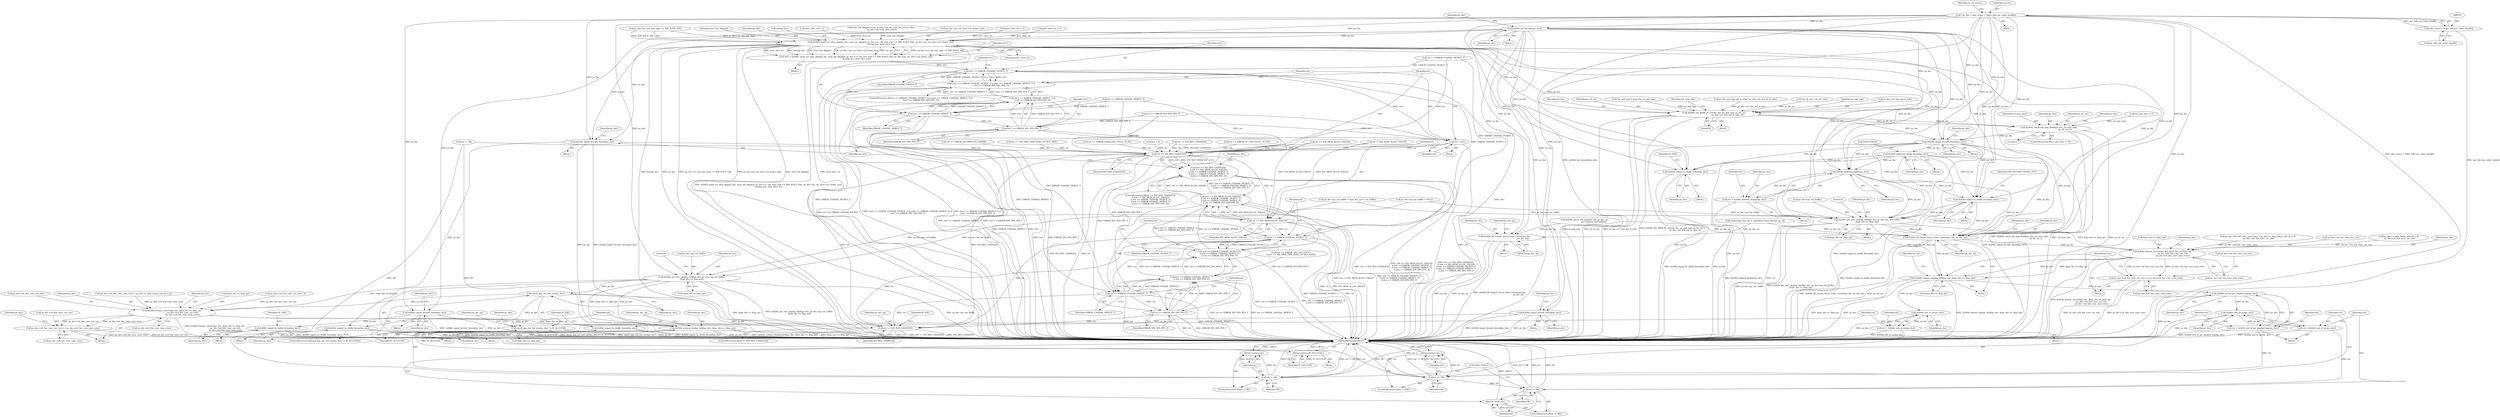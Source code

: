 digraph "0_Android_e86d3cfd2bc28dac421092106751e5638d54a848@pointer" {
"1000159" [label="(Call,* ps_dec = (dec_struct_t *)(dec_hdl->pv_codec_handle))"];
"1000161" [label="(Call,(dec_struct_t *)(dec_hdl->pv_codec_handle))"];
"1000722" [label="(Call,ih264d_get_next_display_field(ps_dec, ps_dec->ps_out_buffer,\n &(ps_dec->s_disp_op)))"];
"1000742" [label="(Call,check_app_out_buf_size(ps_dec))"];
"1000741" [label="(Call,check_app_out_buf_size(ps_dec) != IV_SUCCESS)"];
"1000906" [label="(Return,return (IV_SUCCESS);)"];
"1000767" [label="(Call,ih264d_format_convert(ps_dec, &(ps_dec->s_disp_op),\n                                  ps_dec->u4_fmt_conv_cur_row,\n                                  ps_dec->u4_fmt_conv_num_rows))"];
"1000779" [label="(Call,ps_dec->u4_fmt_conv_cur_row += ps_dec->u4_fmt_conv_num_rows)"];
"1000791" [label="(Call,ih264d_release_display_field(ps_dec, &(ps_dec->s_disp_op)))"];
"1000918" [label="(Call,ih264d_init_decoder(ps_dec))"];
"1001215" [label="(Call,ih264d_signal_decode_thread(ps_dec))"];
"1001224" [label="(Call,ih264d_signal_bs_deblk_thread(ps_dec))"];
"1001279" [label="(Call,ih264d_fill_output_struct_from_context(ps_dec,\n                                                           ps_dec_op))"];
"1001436" [label="(Call,ih264d_signal_decode_thread(ps_dec))"];
"1001445" [label="(Call,ih264d_signal_bs_deblk_thread(ps_dec))"];
"1001586" [label="(Call,ih264d_mark_err_slice_skip(ps_dec, num_mb_skipped, ps_dec->u1_nal_unit_type == IDR_SLICE_NAL, ps_dec->ps_cur_slice->u2_frame_num,\n &temp_poc, prev_slice_err))"];
"1001584" [label="(Call,ret1 = ih264d_mark_err_slice_skip(ps_dec, num_mb_skipped, ps_dec->u1_nal_unit_type == IDR_SLICE_NAL, ps_dec->ps_cur_slice->u2_frame_num,\n &temp_poc, prev_slice_err))"];
"1001604" [label="(Call,ret1 == ERROR_UNAVAIL_PICBUF_T)"];
"1001603" [label="(Call,(ret1 == ERROR_UNAVAIL_PICBUF_T) || (ret1 == ERROR_UNAVAIL_MVBUF_T) ||\n (ret1 == ERROR_INV_SPS_PPS_T))"];
"1001608" [label="(Call,ret1 == ERROR_UNAVAIL_MVBUF_T)"];
"1001607" [label="(Call,(ret1 == ERROR_UNAVAIL_MVBUF_T) ||\n (ret1 == ERROR_INV_SPS_PPS_T))"];
"1001611" [label="(Call,ret1 == ERROR_INV_SPS_PPS_T)"];
"1001615" [label="(Call,ret = ret1)"];
"1001620" [label="(Call,ret == IVD_RES_CHANGED)"];
"1001619" [label="(Call,(ret == IVD_RES_CHANGED)\n || (ret == IVD_MEM_ALLOC_FAILED)\n || (ret == ERROR_UNAVAIL_PICBUF_T)\n || (ret == ERROR_UNAVAIL_MVBUF_T)\n || (ret == ERROR_INV_SPS_PPS_T))"];
"1001624" [label="(Call,ret == IVD_MEM_ALLOC_FAILED)"];
"1001623" [label="(Call,(ret == IVD_MEM_ALLOC_FAILED)\n || (ret == ERROR_UNAVAIL_PICBUF_T)\n || (ret == ERROR_UNAVAIL_MVBUF_T)\n || (ret == ERROR_INV_SPS_PPS_T))"];
"1001628" [label="(Call,ret == ERROR_UNAVAIL_PICBUF_T)"];
"1001627" [label="(Call,(ret == ERROR_UNAVAIL_PICBUF_T)\n || (ret == ERROR_UNAVAIL_MVBUF_T)\n || (ret == ERROR_INV_SPS_PPS_T))"];
"1001632" [label="(Call,ret == ERROR_UNAVAIL_MVBUF_T)"];
"1001631" [label="(Call,(ret == ERROR_UNAVAIL_MVBUF_T)\n || (ret == ERROR_INV_SPS_PPS_T))"];
"1001635" [label="(Call,ret == ERROR_INV_SPS_PPS_T)"];
"1001651" [label="(Call,ret == IVD_RES_CHANGED)"];
"1001639" [label="(Call,ih264d_signal_decode_thread(ps_dec))"];
"1001648" [label="(Call,ih264d_signal_bs_deblk_thread(ps_dec))"];
"1001728" [label="(Call,ih264d_init_deblk_tfr_ctxt(ps_dec, ps_pad_mgr, ps_tfr_cxt,\n                                           ps_dec->u2_frm_wd_in_mbs, 0))"];
"1001752" [label="(Call,ih264d_check_mb_map_deblk(ps_dec, u4_num_mbs,\n                                                   ps_tfr_cxt,1))"];
"1001762" [label="(Call,ih264d_signal_decode_thread(ps_dec))"];
"1001771" [label="(Call,ih264d_signal_bs_deblk_thread(ps_dec))"];
"1001870" [label="(Call,ih264d_signal_bs_deblk_thread(ps_dec))"];
"1001935" [label="(Call,ih264d_deblock_display(ps_dec))"];
"1001933" [label="(Call,ret = ih264d_deblock_display(ps_dec))"];
"1002050" [label="(Call,ih264d_signal_bs_deblk_thread(ps_dec))"];
"1002064" [label="(Call,ih264d_get_next_display_field(ps_dec, ps_dec->ps_out_buffer,\n &(ps_dec->s_disp_op)))"];
"1002092" [label="(Call,ih264d_fill_output_struct_from_context(ps_dec, ps_dec_op))"];
"1002123" [label="(Call,ih264d_format_convert(ps_dec, &(ps_dec->s_disp_op),\n                                  ps_dec->u4_fmt_conv_cur_row,\n                                  ps_dec->u4_fmt_conv_num_rows))"];
"1002135" [label="(Call,ps_dec->u4_fmt_conv_cur_row += ps_dec->u4_fmt_conv_num_rows)"];
"1002142" [label="(Call,ih264d_release_display_field(ps_dec, &(ps_dec->s_disp_op)))"];
"1002234" [label="(Call,ih264d_end_of_pic_dispbuf_mgr(ps_dec))"];
"1002232" [label="(Call,ret = ih264d_end_of_pic_dispbuf_mgr(ps_dec))"];
"1002237" [label="(Call,ret != OK)"];
"1002240" [label="(Return,return ret;)"];
"1002247" [label="(Call,ret != OK)"];
"1002250" [label="(Return,return ret;)"];
"1002244" [label="(Call,ih264d_end_of_pic(ps_dec))"];
"1002242" [label="(Call,ret = ih264d_end_of_pic(ps_dec))"];
"1002256" [label="(Call,ih264d_end_of_pic(ps_dec))"];
"1002254" [label="(Call,ret = ih264d_end_of_pic(ps_dec))"];
"1002259" [label="(Call,ret != OK)"];
"1002262" [label="(Return,return ret;)"];
"1001629" [label="(Identifier,ret)"];
"1001441" [label="(Identifier,ps_dec)"];
"1002247" [label="(Call,ret != OK)"];
"1001699" [label="(Call,*ps_tfr_cxt = &s_tfr_ctxt)"];
"1001871" [label="(Identifier,ps_dec)"];
"1002051" [label="(Identifier,ps_dec)"];
"1000743" [label="(Identifier,ps_dec)"];
"1001589" [label="(Call,ps_dec->u1_nal_unit_type == IDR_SLICE_NAL)"];
"1002248" [label="(Identifier,ret)"];
"1001588" [label="(Identifier,num_mb_skipped)"];
"1001615" [label="(Call,ret = ret1)"];
"1001650" [label="(ControlStructure,if(ret == IVD_RES_CHANGED))"];
"1002253" [label="(Block,)"];
"1001436" [label="(Call,ih264d_signal_decode_thread(ps_dec))"];
"1000727" [label="(Call,&(ps_dec->s_disp_op))"];
"1002135" [label="(Call,ps_dec->u4_fmt_conv_cur_row += ps_dec->u4_fmt_conv_num_rows)"];
"1001773" [label="(Call,DATA_SYNC())"];
"1000330" [label="(Call,ps_dec->ps_out_buffer = &ps_dec_ip->s_out_buffer)"];
"1001873" [label="(Identifier,IV_FAIL)"];
"1002114" [label="(Call,ps_dec->s_disp_frame_info.u4_y_ht\n - ps_dec->u4_fmt_conv_cur_row)"];
"1001870" [label="(Call,ih264d_signal_bs_deblk_thread(ps_dec))"];
"1002244" [label="(Call,ih264d_end_of_pic(ps_dec))"];
"1002249" [label="(Identifier,OK)"];
"1002245" [label="(Identifier,ps_dec)"];
"1001614" [label="(Block,)"];
"1000163" [label="(Call,dec_hdl->pv_codec_handle)"];
"1002250" [label="(Return,return ret;)"];
"1000769" [label="(Call,&(ps_dec->s_disp_op))"];
"1001223" [label="(Block,)"];
"1002124" [label="(Identifier,ps_dec)"];
"1001381" [label="(Call,ret == ERROR_DANGLING_FIELD_IN_PIC)"];
"1001284" [label="(Identifier,ps_dec_op)"];
"1002231" [label="(Block,)"];
"1001281" [label="(Identifier,ps_dec_op)"];
"1001446" [label="(Identifier,ps_dec)"];
"1000159" [label="(Call,* ps_dec = (dec_struct_t *)(dec_hdl->pv_codec_handle))"];
"1001227" [label="(Identifier,IV_FAIL)"];
"1001448" [label="(Identifier,IV_FAIL)"];
"1000194" [label="(Call,ret = 0)"];
"1001749" [label="(Call,u4_num_mbs != 0)"];
"1002075" [label="(Literal,0)"];
"1002241" [label="(Identifier,ret)"];
"1002251" [label="(Identifier,ret)"];
"1001585" [label="(Identifier,ret1)"];
"1001754" [label="(Identifier,u4_num_mbs)"];
"1002098" [label="(Identifier,ps_dec)"];
"1001634" [label="(Identifier,ERROR_UNAVAIL_MVBUF_T)"];
"1002243" [label="(Identifier,ret)"];
"1001936" [label="(Identifier,ps_dec)"];
"1000753" [label="(Call,ps_dec->u4_fmt_conv_cur_row = 0)"];
"1002065" [label="(Identifier,ps_dec)"];
"1001587" [label="(Identifier,ps_dec)"];
"1001215" [label="(Call,ih264d_signal_decode_thread(ps_dec))"];
"1000741" [label="(Call,check_app_out_buf_size(ps_dec) != IV_SUCCESS)"];
"1000739" [label="(Block,)"];
"1001359" [label="(Call,ret == ERROR_UNAVAIL_MVBUF_T)"];
"1002139" [label="(Call,ps_dec->u4_fmt_conv_num_rows)"];
"1002152" [label="(Identifier,ps_dec)"];
"1002258" [label="(ControlStructure,if(ret != OK))"];
"1001657" [label="(Identifier,ps_dec_op)"];
"1001599" [label="(Call,&temp_poc)"];
"1001613" [label="(Identifier,ERROR_INV_SPS_PPS_T)"];
"1002132" [label="(Call,ps_dec->u4_fmt_conv_num_rows)"];
"1002254" [label="(Call,ret = ih264d_end_of_pic(ps_dec))"];
"1001347" [label="(Call,ret == IVD_RES_CHANGED)"];
"1001625" [label="(Identifier,ret)"];
"1001607" [label="(Call,(ret1 == ERROR_UNAVAIL_MVBUF_T) ||\n (ret1 == ERROR_INV_SPS_PPS_T))"];
"1000767" [label="(Call,ih264d_format_convert(ps_dec, &(ps_dec->s_disp_op),\n                                  ps_dec->u4_fmt_conv_cur_row,\n                                  ps_dec->u4_fmt_conv_num_rows))"];
"1001568" [label="(Call,prev_slice_err = 2)"];
"1002056" [label="(Identifier,IVD_DECODE_FRAME_OUT)"];
"1002235" [label="(Identifier,ps_dec)"];
"1000773" [label="(Call,ps_dec->u4_fmt_conv_cur_row)"];
"1002233" [label="(Identifier,ret)"];
"1002052" [label="(Block,)"];
"1001756" [label="(Literal,1)"];
"1001543" [label="(Call,num_mb_skipped = (ht_in_mbs * ps_dec->u2_frm_wd_in_mbs)\n - ps_dec->u2_total_mbs_coded)"];
"1000780" [label="(Call,ps_dec->u4_fmt_conv_cur_row)"];
"1001651" [label="(Call,ret == IVD_RES_CHANGED)"];
"1001649" [label="(Identifier,ps_dec)"];
"1001767" [label="(Identifier,ps_dec)"];
"1001635" [label="(Call,ret == ERROR_INV_SPS_PPS_T)"];
"1000168" [label="(Identifier,i4_err_status)"];
"1001220" [label="(Identifier,ps_dec)"];
"1001601" [label="(Identifier,prev_slice_err)"];
"1001666" [label="(Block,)"];
"1002109" [label="(Block,)"];
"1001935" [label="(Call,ih264d_deblock_display(ps_dec))"];
"1000793" [label="(Call,&(ps_dec->s_disp_op))"];
"1001636" [label="(Identifier,ret)"];
"1000906" [label="(Return,return (IV_SUCCESS);)"];
"1001609" [label="(Identifier,ret1)"];
"1001621" [label="(Identifier,ret)"];
"1001278" [label="(Block,)"];
"1001626" [label="(Identifier,IVD_MEM_ALLOC_FAILED)"];
"1001395" [label="(Call,ret == ERROR_IN_LAST_SLICE_OF_PIC)"];
"1001652" [label="(Identifier,ret)"];
"1000776" [label="(Call,ps_dec->u4_fmt_conv_num_rows)"];
"1002242" [label="(Call,ret = ih264d_end_of_pic(ps_dec))"];
"1000157" [label="(Block,)"];
"1001639" [label="(Call,ih264d_signal_decode_thread(ps_dec))"];
"1001279" [label="(Call,ih264d_fill_output_struct_from_context(ps_dec,\n                                                           ps_dec_op))"];
"1001612" [label="(Identifier,ret1)"];
"1001730" [label="(Identifier,ps_pad_mgr)"];
"1002092" [label="(Call,ih264d_fill_output_struct_from_context(ps_dec, ps_dec_op))"];
"1001748" [label="(ControlStructure,if(u4_num_mbs != 0))"];
"1001437" [label="(Identifier,ps_dec)"];
"1002125" [label="(Call,&(ps_dec->s_disp_op))"];
"1001618" [label="(ControlStructure,if((ret == IVD_RES_CHANGED)\n || (ret == IVD_MEM_ALLOC_FAILED)\n || (ret == ERROR_UNAVAIL_PICBUF_T)\n || (ret == ERROR_UNAVAIL_MVBUF_T)\n || (ret == ERROR_INV_SPS_PPS_T)))"];
"1002049" [label="(Block,)"];
"1001763" [label="(Identifier,ps_dec)"];
"1000724" [label="(Call,ps_dec->ps_out_buffer)"];
"1001653" [label="(Identifier,IVD_RES_CHANGED)"];
"1002136" [label="(Call,ps_dec->u4_fmt_conv_cur_row)"];
"1002262" [label="(Return,return ret;)"];
"1001216" [label="(Identifier,ps_dec)"];
"1000905" [label="(Block,)"];
"1001644" [label="(Identifier,ps_dec)"];
"1000768" [label="(Identifier,ps_dec)"];
"1001181" [label="(Block,)"];
"1001732" [label="(Call,ps_dec->u2_frm_wd_in_mbs)"];
"1001753" [label="(Identifier,ps_dec)"];
"1000723" [label="(Identifier,ps_dec)"];
"1001932" [label="(Block,)"];
"1002240" [label="(Return,return ret;)"];
"1000758" [label="(Call,ps_dec->u4_fmt_conv_num_rows = ps_dec->s_disp_frame_info.u4_y_ht)"];
"1002137" [label="(Identifier,ps_dec)"];
"1002110" [label="(Call,ps_dec->u4_fmt_conv_num_rows = ps_dec->s_disp_frame_info.u4_y_ht\n - ps_dec->u4_fmt_conv_cur_row)"];
"1001664" [label="(Identifier,ps_dec)"];
"1002144" [label="(Call,&(ps_dec->s_disp_op))"];
"1000161" [label="(Call,(dec_struct_t *)(dec_hdl->pv_codec_handle))"];
"1002239" [label="(Identifier,OK)"];
"1001661" [label="(Identifier,IV_FAIL)"];
"1002236" [label="(ControlStructure,if(ret != OK))"];
"1001628" [label="(Call,ret == ERROR_UNAVAIL_PICBUF_T)"];
"1002263" [label="(Identifier,ret)"];
"1000919" [label="(Identifier,ps_dec)"];
"1000907" [label="(Identifier,IV_SUCCESS)"];
"1001755" [label="(Identifier,ps_tfr_cxt)"];
"1001622" [label="(Identifier,IVD_RES_CHANGED)"];
"1001602" [label="(ControlStructure,if((ret1 == ERROR_UNAVAIL_PICBUF_T) || (ret1 == ERROR_UNAVAIL_MVBUF_T) ||\n (ret1 == ERROR_INV_SPS_PPS_T)))"];
"1001729" [label="(Identifier,ps_dec)"];
"1001731" [label="(Identifier,ps_tfr_cxt)"];
"1001616" [label="(Identifier,ret)"];
"1000917" [label="(Block,)"];
"1001704" [label="(Call,*ps_pad_mgr = &ps_dec->s_pad_mgr)"];
"1002123" [label="(Call,ih264d_format_convert(ps_dec, &(ps_dec->s_disp_op),\n                                  ps_dec->u4_fmt_conv_cur_row,\n                                  ps_dec->u4_fmt_conv_num_rows))"];
"1002237" [label="(Call,ret != OK)"];
"1001624" [label="(Call,ret == IVD_MEM_ALLOC_FAILED)"];
"1001771" [label="(Call,ih264d_signal_bs_deblk_thread(ps_dec))"];
"1002093" [label="(Identifier,ps_dec)"];
"1002069" [label="(Call,&(ps_dec->s_disp_op))"];
"1001637" [label="(Identifier,ERROR_INV_SPS_PPS_T)"];
"1000740" [label="(ControlStructure,if(check_app_out_buf_size(ps_dec) != IV_SUCCESS))"];
"1001619" [label="(Call,(ret == IVD_RES_CHANGED)\n || (ret == IVD_MEM_ALLOC_FAILED)\n || (ret == ERROR_UNAVAIL_PICBUF_T)\n || (ret == ERROR_UNAVAIL_MVBUF_T)\n || (ret == ERROR_INV_SPS_PPS_T))"];
"1001940" [label="(Identifier,ps_dec)"];
"1001594" [label="(Call,ps_dec->ps_cur_slice->u2_frame_num)"];
"1001280" [label="(Identifier,ps_dec)"];
"1001604" [label="(Call,ret1 == ERROR_UNAVAIL_PICBUF_T)"];
"1000707" [label="(Block,)"];
"1001633" [label="(Identifier,ret)"];
"1001638" [label="(Block,)"];
"1001648" [label="(Call,ih264d_signal_bs_deblk_thread(ps_dec))"];
"1001606" [label="(Identifier,ERROR_UNAVAIL_PICBUF_T)"];
"1000799" [label="(Identifier,ps_dec_op)"];
"1001759" [label="(Identifier,ps_dec)"];
"1001737" [label="(Identifier,u4_num_mbs)"];
"1000792" [label="(Identifier,ps_dec)"];
"1001934" [label="(Identifier,ret)"];
"1002142" [label="(Call,ih264d_release_display_field(ps_dec, &(ps_dec->s_disp_op)))"];
"1001772" [label="(Identifier,ps_dec)"];
"1002234" [label="(Call,ih264d_end_of_pic_dispbuf_mgr(ps_dec))"];
"1002238" [label="(Identifier,ret)"];
"1002246" [label="(ControlStructure,if(ret != OK))"];
"1000744" [label="(Identifier,IV_SUCCESS)"];
"1000755" [label="(Identifier,ps_dec)"];
"1002064" [label="(Call,ih264d_get_next_display_field(ps_dec, ps_dec->ps_out_buffer,\n &(ps_dec->s_disp_op)))"];
"1001444" [label="(Block,)"];
"1000160" [label="(Identifier,ps_dec)"];
"1002050" [label="(Call,ih264d_signal_bs_deblk_thread(ps_dec))"];
"1001378" [label="(Call,ret == ERROR_INCOMPLETE_FRAME)"];
"1001869" [label="(Block,)"];
"1001366" [label="(Call,ret == IVD_DISP_FRM_ZERO_OP_BUF_SIZE)"];
"1001623" [label="(Call,(ret == IVD_MEM_ALLOC_FAILED)\n || (ret == ERROR_UNAVAIL_PICBUF_T)\n || (ret == ERROR_UNAVAIL_MVBUF_T)\n || (ret == ERROR_INV_SPS_PPS_T))"];
"1001225" [label="(Identifier,ps_dec)"];
"1001617" [label="(Identifier,ret1)"];
"1001363" [label="(Call,ret == ERROR_INV_SPS_PPS_T)"];
"1001752" [label="(Call,ih264d_check_mb_map_deblk(ps_dec, u4_num_mbs,\n                                                   ps_tfr_cxt,1))"];
"1001647" [label="(Block,)"];
"1000922" [label="(Identifier,ps_dec)"];
"1001586" [label="(Call,ih264d_mark_err_slice_skip(ps_dec, num_mb_skipped, ps_dec->u1_nal_unit_type == IDR_SLICE_NAL, ps_dec->ps_cur_slice->u2_frame_num,\n &temp_poc, prev_slice_err))"];
"1002129" [label="(Call,ps_dec->u4_fmt_conv_cur_row)"];
"1000722" [label="(Call,ih264d_get_next_display_field(ps_dec, ps_dec->ps_out_buffer,\n &(ps_dec->s_disp_op)))"];
"1002232" [label="(Call,ret = ih264d_end_of_pic_dispbuf_mgr(ps_dec))"];
"1001407" [label="(Block,)"];
"1000733" [label="(Literal,0)"];
"1000317" [label="(Call,ps_dec->ps_out_buffer = NULL)"];
"1001933" [label="(Call,ret = ih264d_deblock_display(ps_dec))"];
"1002066" [label="(Call,ps_dec->ps_out_buffer)"];
"1002264" [label="(Call,DATA_SYNC())"];
"1002272" [label="(MethodReturn,WORD32)"];
"1000783" [label="(Call,ps_dec->u4_fmt_conv_num_rows)"];
"1001564" [label="(Call,prev_slice_err = 1)"];
"1001445" [label="(Call,ih264d_signal_bs_deblk_thread(ps_dec))"];
"1001735" [label="(Literal,0)"];
"1000233" [label="(Call,memset(ps_dec_op, 0, sizeof(ivd_video_decode_op_t)))"];
"1002257" [label="(Identifier,ps_dec)"];
"1001640" [label="(Identifier,ps_dec)"];
"1001524" [label="(Block,)"];
"1002256" [label="(Call,ih264d_end_of_pic(ps_dec))"];
"1001630" [label="(Identifier,ERROR_UNAVAIL_PICBUF_T)"];
"1000781" [label="(Identifier,ps_dec)"];
"1001713" [label="(Call,ps_dec->u2_frm_wd_in_mbs * ps_dec->u2_frm_ht_in_mbs)"];
"1001605" [label="(Identifier,ret1)"];
"1001728" [label="(Call,ih264d_init_deblk_tfr_ctxt(ps_dec, ps_pad_mgr, ps_tfr_cxt,\n                                           ps_dec->u2_frm_wd_in_mbs, 0))"];
"1002063" [label="(Block,)"];
"1002094" [label="(Identifier,ps_dec_op)"];
"1001608" [label="(Call,ret1 == ERROR_UNAVAIL_MVBUF_T)"];
"1001770" [label="(Block,)"];
"1001510" [label="(Call,ret != IVD_MEM_ALLOC_FAILED)"];
"1000742" [label="(Call,check_app_out_buf_size(ps_dec))"];
"1001631" [label="(Call,(ret == ERROR_UNAVAIL_MVBUF_T)\n || (ret == ERROR_INV_SPS_PPS_T))"];
"1001632" [label="(Call,ret == ERROR_UNAVAIL_MVBUF_T)"];
"1001694" [label="(Block,)"];
"1001581" [label="(Call,prev_slice_err = 1)"];
"1001351" [label="(Call,ret == IVD_MEM_ALLOC_FAILED)"];
"1001326" [label="(Call,ret != OK)"];
"1000748" [label="(Identifier,ps_dec_op)"];
"1002255" [label="(Identifier,ret)"];
"1001584" [label="(Call,ret1 = ih264d_mark_err_slice_skip(ps_dec, num_mb_skipped, ps_dec->u1_nal_unit_type == IDR_SLICE_NAL, ps_dec->ps_cur_slice->u2_frame_num,\n &temp_poc, prev_slice_err))"];
"1002259" [label="(Call,ret != OK)"];
"1001762" [label="(Call,ih264d_signal_decode_thread(ps_dec))"];
"1001320" [label="(Call,ih264d_parse_nal_unit(dec_hdl, ps_dec_op,\n                              pu1_bitstrm_buf, buflen))"];
"1001355" [label="(Call,ret == ERROR_UNAVAIL_PICBUF_T)"];
"1000788" [label="(Identifier,ps_dec)"];
"1001603" [label="(Call,(ret1 == ERROR_UNAVAIL_PICBUF_T) || (ret1 == ERROR_UNAVAIL_MVBUF_T) ||\n (ret1 == ERROR_INV_SPS_PPS_T))"];
"1001611" [label="(Call,ret1 == ERROR_INV_SPS_PPS_T)"];
"1000918" [label="(Call,ih264d_init_decoder(ps_dec))"];
"1001362" [label="(Call,(ret == ERROR_INV_SPS_PPS_T)\n || (ret == IVD_DISP_FRM_ZERO_OP_BUF_SIZE))"];
"1001224" [label="(Call,ih264d_signal_bs_deblk_thread(ps_dec))"];
"1001610" [label="(Identifier,ERROR_UNAVAIL_MVBUF_T)"];
"1000779" [label="(Call,ps_dec->u4_fmt_conv_cur_row += ps_dec->u4_fmt_conv_num_rows)"];
"1001627" [label="(Call,(ret == ERROR_UNAVAIL_PICBUF_T)\n || (ret == ERROR_UNAVAIL_MVBUF_T)\n || (ret == ERROR_INV_SPS_PPS_T))"];
"1000791" [label="(Call,ih264d_release_display_field(ps_dec, &(ps_dec->s_disp_op)))"];
"1002143" [label="(Identifier,ps_dec)"];
"1002260" [label="(Identifier,ret)"];
"1002261" [label="(Identifier,OK)"];
"1001620" [label="(Call,ret == IVD_RES_CHANGED)"];
"1000159" -> "1000157"  [label="AST: "];
"1000159" -> "1000161"  [label="CFG: "];
"1000160" -> "1000159"  [label="AST: "];
"1000161" -> "1000159"  [label="AST: "];
"1000168" -> "1000159"  [label="CFG: "];
"1000159" -> "1002272"  [label="DDG: ps_dec"];
"1000159" -> "1002272"  [label="DDG: (dec_struct_t *)(dec_hdl->pv_codec_handle)"];
"1000161" -> "1000159"  [label="DDG: dec_hdl->pv_codec_handle"];
"1000159" -> "1000722"  [label="DDG: ps_dec"];
"1000159" -> "1000918"  [label="DDG: ps_dec"];
"1000159" -> "1001215"  [label="DDG: ps_dec"];
"1000159" -> "1001279"  [label="DDG: ps_dec"];
"1000159" -> "1001436"  [label="DDG: ps_dec"];
"1000159" -> "1001586"  [label="DDG: ps_dec"];
"1000159" -> "1001639"  [label="DDG: ps_dec"];
"1000159" -> "1001728"  [label="DDG: ps_dec"];
"1000159" -> "1001762"  [label="DDG: ps_dec"];
"1000159" -> "1001870"  [label="DDG: ps_dec"];
"1000159" -> "1001935"  [label="DDG: ps_dec"];
"1000159" -> "1002050"  [label="DDG: ps_dec"];
"1000159" -> "1002064"  [label="DDG: ps_dec"];
"1000159" -> "1002092"  [label="DDG: ps_dec"];
"1000161" -> "1000163"  [label="CFG: "];
"1000162" -> "1000161"  [label="AST: "];
"1000163" -> "1000161"  [label="AST: "];
"1000161" -> "1002272"  [label="DDG: dec_hdl->pv_codec_handle"];
"1000722" -> "1000707"  [label="AST: "];
"1000722" -> "1000727"  [label="CFG: "];
"1000723" -> "1000722"  [label="AST: "];
"1000724" -> "1000722"  [label="AST: "];
"1000727" -> "1000722"  [label="AST: "];
"1000733" -> "1000722"  [label="CFG: "];
"1000722" -> "1002272"  [label="DDG: ps_dec->ps_out_buffer"];
"1000722" -> "1002272"  [label="DDG: &(ps_dec->s_disp_op)"];
"1000722" -> "1002272"  [label="DDG: ih264d_get_next_display_field(ps_dec, ps_dec->ps_out_buffer,\n &(ps_dec->s_disp_op))"];
"1000330" -> "1000722"  [label="DDG: ps_dec->ps_out_buffer"];
"1000317" -> "1000722"  [label="DDG: ps_dec->ps_out_buffer"];
"1000722" -> "1000742"  [label="DDG: ps_dec"];
"1000722" -> "1000767"  [label="DDG: &(ps_dec->s_disp_op)"];
"1000722" -> "1000791"  [label="DDG: ps_dec"];
"1000722" -> "1000791"  [label="DDG: &(ps_dec->s_disp_op)"];
"1000742" -> "1000741"  [label="AST: "];
"1000742" -> "1000743"  [label="CFG: "];
"1000743" -> "1000742"  [label="AST: "];
"1000744" -> "1000742"  [label="CFG: "];
"1000742" -> "1002272"  [label="DDG: ps_dec"];
"1000742" -> "1000741"  [label="DDG: ps_dec"];
"1000742" -> "1000767"  [label="DDG: ps_dec"];
"1000741" -> "1000740"  [label="AST: "];
"1000741" -> "1000744"  [label="CFG: "];
"1000744" -> "1000741"  [label="AST: "];
"1000748" -> "1000741"  [label="CFG: "];
"1000755" -> "1000741"  [label="CFG: "];
"1000741" -> "1002272"  [label="DDG: check_app_out_buf_size(ps_dec)"];
"1000741" -> "1002272"  [label="DDG: IV_SUCCESS"];
"1000741" -> "1002272"  [label="DDG: check_app_out_buf_size(ps_dec) != IV_SUCCESS"];
"1000741" -> "1000906"  [label="DDG: IV_SUCCESS"];
"1000906" -> "1000905"  [label="AST: "];
"1000906" -> "1000907"  [label="CFG: "];
"1000907" -> "1000906"  [label="AST: "];
"1002272" -> "1000906"  [label="CFG: "];
"1000906" -> "1002272"  [label="DDG: <RET>"];
"1000907" -> "1000906"  [label="DDG: IV_SUCCESS"];
"1000767" -> "1000739"  [label="AST: "];
"1000767" -> "1000776"  [label="CFG: "];
"1000768" -> "1000767"  [label="AST: "];
"1000769" -> "1000767"  [label="AST: "];
"1000773" -> "1000767"  [label="AST: "];
"1000776" -> "1000767"  [label="AST: "];
"1000781" -> "1000767"  [label="CFG: "];
"1000767" -> "1002272"  [label="DDG: ih264d_format_convert(ps_dec, &(ps_dec->s_disp_op),\n                                  ps_dec->u4_fmt_conv_cur_row,\n                                  ps_dec->u4_fmt_conv_num_rows)"];
"1000753" -> "1000767"  [label="DDG: ps_dec->u4_fmt_conv_cur_row"];
"1000758" -> "1000767"  [label="DDG: ps_dec->u4_fmt_conv_num_rows"];
"1000767" -> "1000779"  [label="DDG: ps_dec->u4_fmt_conv_num_rows"];
"1000767" -> "1000779"  [label="DDG: ps_dec->u4_fmt_conv_cur_row"];
"1000767" -> "1000791"  [label="DDG: ps_dec"];
"1000767" -> "1000791"  [label="DDG: &(ps_dec->s_disp_op)"];
"1000779" -> "1000739"  [label="AST: "];
"1000779" -> "1000783"  [label="CFG: "];
"1000780" -> "1000779"  [label="AST: "];
"1000783" -> "1000779"  [label="AST: "];
"1000788" -> "1000779"  [label="CFG: "];
"1000779" -> "1002272"  [label="DDG: ps_dec->u4_fmt_conv_cur_row"];
"1000779" -> "1002272"  [label="DDG: ps_dec->u4_fmt_conv_num_rows"];
"1000791" -> "1000707"  [label="AST: "];
"1000791" -> "1000793"  [label="CFG: "];
"1000792" -> "1000791"  [label="AST: "];
"1000793" -> "1000791"  [label="AST: "];
"1000799" -> "1000791"  [label="CFG: "];
"1000791" -> "1002272"  [label="DDG: ps_dec"];
"1000791" -> "1002272"  [label="DDG: ih264d_release_display_field(ps_dec, &(ps_dec->s_disp_op))"];
"1000791" -> "1002272"  [label="DDG: &(ps_dec->s_disp_op)"];
"1000918" -> "1000917"  [label="AST: "];
"1000918" -> "1000919"  [label="CFG: "];
"1000919" -> "1000918"  [label="AST: "];
"1000922" -> "1000918"  [label="CFG: "];
"1000918" -> "1002272"  [label="DDG: ih264d_init_decoder(ps_dec)"];
"1000918" -> "1002272"  [label="DDG: ps_dec"];
"1000918" -> "1001215"  [label="DDG: ps_dec"];
"1000918" -> "1001279"  [label="DDG: ps_dec"];
"1000918" -> "1001436"  [label="DDG: ps_dec"];
"1000918" -> "1001586"  [label="DDG: ps_dec"];
"1000918" -> "1001639"  [label="DDG: ps_dec"];
"1000918" -> "1001728"  [label="DDG: ps_dec"];
"1000918" -> "1001762"  [label="DDG: ps_dec"];
"1000918" -> "1001870"  [label="DDG: ps_dec"];
"1000918" -> "1001935"  [label="DDG: ps_dec"];
"1000918" -> "1002050"  [label="DDG: ps_dec"];
"1000918" -> "1002064"  [label="DDG: ps_dec"];
"1000918" -> "1002092"  [label="DDG: ps_dec"];
"1001215" -> "1001181"  [label="AST: "];
"1001215" -> "1001216"  [label="CFG: "];
"1001216" -> "1001215"  [label="AST: "];
"1001220" -> "1001215"  [label="CFG: "];
"1001215" -> "1002272"  [label="DDG: ih264d_signal_decode_thread(ps_dec)"];
"1001215" -> "1002272"  [label="DDG: ps_dec"];
"1001215" -> "1001224"  [label="DDG: ps_dec"];
"1001224" -> "1001223"  [label="AST: "];
"1001224" -> "1001225"  [label="CFG: "];
"1001225" -> "1001224"  [label="AST: "];
"1001227" -> "1001224"  [label="CFG: "];
"1001224" -> "1002272"  [label="DDG: ps_dec"];
"1001224" -> "1002272"  [label="DDG: ih264d_signal_bs_deblk_thread(ps_dec)"];
"1001279" -> "1001278"  [label="AST: "];
"1001279" -> "1001281"  [label="CFG: "];
"1001280" -> "1001279"  [label="AST: "];
"1001281" -> "1001279"  [label="AST: "];
"1001284" -> "1001279"  [label="CFG: "];
"1001279" -> "1002272"  [label="DDG: ps_dec"];
"1001279" -> "1002272"  [label="DDG: ps_dec_op"];
"1001279" -> "1002272"  [label="DDG: ih264d_fill_output_struct_from_context(ps_dec,\n                                                           ps_dec_op)"];
"1001320" -> "1001279"  [label="DDG: ps_dec_op"];
"1000233" -> "1001279"  [label="DDG: ps_dec_op"];
"1001436" -> "1001407"  [label="AST: "];
"1001436" -> "1001437"  [label="CFG: "];
"1001437" -> "1001436"  [label="AST: "];
"1001441" -> "1001436"  [label="CFG: "];
"1001436" -> "1002272"  [label="DDG: ih264d_signal_decode_thread(ps_dec)"];
"1001436" -> "1002272"  [label="DDG: ps_dec"];
"1001436" -> "1001445"  [label="DDG: ps_dec"];
"1001445" -> "1001444"  [label="AST: "];
"1001445" -> "1001446"  [label="CFG: "];
"1001446" -> "1001445"  [label="AST: "];
"1001448" -> "1001445"  [label="CFG: "];
"1001445" -> "1002272"  [label="DDG: ih264d_signal_bs_deblk_thread(ps_dec)"];
"1001445" -> "1002272"  [label="DDG: ps_dec"];
"1001586" -> "1001584"  [label="AST: "];
"1001586" -> "1001601"  [label="CFG: "];
"1001587" -> "1001586"  [label="AST: "];
"1001588" -> "1001586"  [label="AST: "];
"1001589" -> "1001586"  [label="AST: "];
"1001594" -> "1001586"  [label="AST: "];
"1001599" -> "1001586"  [label="AST: "];
"1001601" -> "1001586"  [label="AST: "];
"1001584" -> "1001586"  [label="CFG: "];
"1001586" -> "1002272"  [label="DDG: &temp_poc"];
"1001586" -> "1002272"  [label="DDG: ps_dec"];
"1001586" -> "1002272"  [label="DDG: ps_dec->u1_nal_unit_type == IDR_SLICE_NAL"];
"1001586" -> "1002272"  [label="DDG: ps_dec->ps_cur_slice->u2_frame_num"];
"1001586" -> "1002272"  [label="DDG: num_mb_skipped"];
"1001586" -> "1002272"  [label="DDG: prev_slice_err"];
"1001586" -> "1001584"  [label="DDG: ps_dec->u1_nal_unit_type == IDR_SLICE_NAL"];
"1001586" -> "1001584"  [label="DDG: prev_slice_err"];
"1001586" -> "1001584"  [label="DDG: &temp_poc"];
"1001586" -> "1001584"  [label="DDG: num_mb_skipped"];
"1001586" -> "1001584"  [label="DDG: ps_dec->ps_cur_slice->u2_frame_num"];
"1001586" -> "1001584"  [label="DDG: ps_dec"];
"1001543" -> "1001586"  [label="DDG: num_mb_skipped"];
"1001589" -> "1001586"  [label="DDG: ps_dec->u1_nal_unit_type"];
"1001589" -> "1001586"  [label="DDG: IDR_SLICE_NAL"];
"1001568" -> "1001586"  [label="DDG: prev_slice_err"];
"1001581" -> "1001586"  [label="DDG: prev_slice_err"];
"1001564" -> "1001586"  [label="DDG: prev_slice_err"];
"1001586" -> "1001639"  [label="DDG: ps_dec"];
"1001586" -> "1001728"  [label="DDG: ps_dec"];
"1001586" -> "1001762"  [label="DDG: ps_dec"];
"1001586" -> "1001870"  [label="DDG: ps_dec"];
"1001586" -> "1001935"  [label="DDG: ps_dec"];
"1001586" -> "1002050"  [label="DDG: ps_dec"];
"1001586" -> "1002064"  [label="DDG: ps_dec"];
"1001586" -> "1002092"  [label="DDG: ps_dec"];
"1001584" -> "1001524"  [label="AST: "];
"1001585" -> "1001584"  [label="AST: "];
"1001605" -> "1001584"  [label="CFG: "];
"1001584" -> "1002272"  [label="DDG: ih264d_mark_err_slice_skip(ps_dec, num_mb_skipped, ps_dec->u1_nal_unit_type == IDR_SLICE_NAL, ps_dec->ps_cur_slice->u2_frame_num,\n &temp_poc, prev_slice_err)"];
"1001584" -> "1001604"  [label="DDG: ret1"];
"1001604" -> "1001603"  [label="AST: "];
"1001604" -> "1001606"  [label="CFG: "];
"1001605" -> "1001604"  [label="AST: "];
"1001606" -> "1001604"  [label="AST: "];
"1001609" -> "1001604"  [label="CFG: "];
"1001603" -> "1001604"  [label="CFG: "];
"1001604" -> "1002272"  [label="DDG: ret1"];
"1001604" -> "1002272"  [label="DDG: ERROR_UNAVAIL_PICBUF_T"];
"1001604" -> "1001603"  [label="DDG: ret1"];
"1001604" -> "1001603"  [label="DDG: ERROR_UNAVAIL_PICBUF_T"];
"1001355" -> "1001604"  [label="DDG: ERROR_UNAVAIL_PICBUF_T"];
"1001604" -> "1001608"  [label="DDG: ret1"];
"1001604" -> "1001615"  [label="DDG: ret1"];
"1001604" -> "1001628"  [label="DDG: ERROR_UNAVAIL_PICBUF_T"];
"1001603" -> "1001602"  [label="AST: "];
"1001603" -> "1001607"  [label="CFG: "];
"1001607" -> "1001603"  [label="AST: "];
"1001616" -> "1001603"  [label="CFG: "];
"1001621" -> "1001603"  [label="CFG: "];
"1001603" -> "1002272"  [label="DDG: (ret1 == ERROR_UNAVAIL_MVBUF_T) ||\n (ret1 == ERROR_INV_SPS_PPS_T)"];
"1001603" -> "1002272"  [label="DDG: ret1 == ERROR_UNAVAIL_PICBUF_T"];
"1001603" -> "1002272"  [label="DDG: (ret1 == ERROR_UNAVAIL_PICBUF_T) || (ret1 == ERROR_UNAVAIL_MVBUF_T) ||\n (ret1 == ERROR_INV_SPS_PPS_T)"];
"1001607" -> "1001603"  [label="DDG: ret1 == ERROR_UNAVAIL_MVBUF_T"];
"1001607" -> "1001603"  [label="DDG: ret1 == ERROR_INV_SPS_PPS_T"];
"1001608" -> "1001607"  [label="AST: "];
"1001608" -> "1001610"  [label="CFG: "];
"1001609" -> "1001608"  [label="AST: "];
"1001610" -> "1001608"  [label="AST: "];
"1001612" -> "1001608"  [label="CFG: "];
"1001607" -> "1001608"  [label="CFG: "];
"1001608" -> "1002272"  [label="DDG: ERROR_UNAVAIL_MVBUF_T"];
"1001608" -> "1002272"  [label="DDG: ret1"];
"1001608" -> "1001607"  [label="DDG: ret1"];
"1001608" -> "1001607"  [label="DDG: ERROR_UNAVAIL_MVBUF_T"];
"1001359" -> "1001608"  [label="DDG: ERROR_UNAVAIL_MVBUF_T"];
"1001608" -> "1001611"  [label="DDG: ret1"];
"1001608" -> "1001615"  [label="DDG: ret1"];
"1001608" -> "1001632"  [label="DDG: ERROR_UNAVAIL_MVBUF_T"];
"1001607" -> "1001611"  [label="CFG: "];
"1001611" -> "1001607"  [label="AST: "];
"1001607" -> "1002272"  [label="DDG: ret1 == ERROR_INV_SPS_PPS_T"];
"1001607" -> "1002272"  [label="DDG: ret1 == ERROR_UNAVAIL_MVBUF_T"];
"1001611" -> "1001607"  [label="DDG: ret1"];
"1001611" -> "1001607"  [label="DDG: ERROR_INV_SPS_PPS_T"];
"1001611" -> "1001613"  [label="CFG: "];
"1001612" -> "1001611"  [label="AST: "];
"1001613" -> "1001611"  [label="AST: "];
"1001611" -> "1002272"  [label="DDG: ret1"];
"1001611" -> "1002272"  [label="DDG: ERROR_INV_SPS_PPS_T"];
"1001363" -> "1001611"  [label="DDG: ERROR_INV_SPS_PPS_T"];
"1001611" -> "1001615"  [label="DDG: ret1"];
"1001611" -> "1001635"  [label="DDG: ERROR_INV_SPS_PPS_T"];
"1001615" -> "1001614"  [label="AST: "];
"1001615" -> "1001617"  [label="CFG: "];
"1001616" -> "1001615"  [label="AST: "];
"1001617" -> "1001615"  [label="AST: "];
"1001621" -> "1001615"  [label="CFG: "];
"1001615" -> "1002272"  [label="DDG: ret1"];
"1001615" -> "1001620"  [label="DDG: ret"];
"1001620" -> "1001619"  [label="AST: "];
"1001620" -> "1001622"  [label="CFG: "];
"1001621" -> "1001620"  [label="AST: "];
"1001622" -> "1001620"  [label="AST: "];
"1001625" -> "1001620"  [label="CFG: "];
"1001619" -> "1001620"  [label="CFG: "];
"1001620" -> "1002272"  [label="DDG: ret"];
"1001620" -> "1002272"  [label="DDG: IVD_RES_CHANGED"];
"1001620" -> "1001619"  [label="DDG: ret"];
"1001620" -> "1001619"  [label="DDG: IVD_RES_CHANGED"];
"1001381" -> "1001620"  [label="DDG: ret"];
"1001355" -> "1001620"  [label="DDG: ret"];
"1001366" -> "1001620"  [label="DDG: ret"];
"1001326" -> "1001620"  [label="DDG: ret"];
"1001378" -> "1001620"  [label="DDG: ret"];
"1001395" -> "1001620"  [label="DDG: ret"];
"1001510" -> "1001620"  [label="DDG: ret"];
"1000194" -> "1001620"  [label="DDG: ret"];
"1001359" -> "1001620"  [label="DDG: ret"];
"1001351" -> "1001620"  [label="DDG: ret"];
"1001347" -> "1001620"  [label="DDG: ret"];
"1001347" -> "1001620"  [label="DDG: IVD_RES_CHANGED"];
"1001363" -> "1001620"  [label="DDG: ret"];
"1001620" -> "1001624"  [label="DDG: ret"];
"1001620" -> "1001651"  [label="DDG: ret"];
"1001620" -> "1001651"  [label="DDG: IVD_RES_CHANGED"];
"1001619" -> "1001618"  [label="AST: "];
"1001619" -> "1001623"  [label="CFG: "];
"1001623" -> "1001619"  [label="AST: "];
"1001640" -> "1001619"  [label="CFG: "];
"1001664" -> "1001619"  [label="CFG: "];
"1001619" -> "1002272"  [label="DDG: (ret == IVD_MEM_ALLOC_FAILED)\n || (ret == ERROR_UNAVAIL_PICBUF_T)\n || (ret == ERROR_UNAVAIL_MVBUF_T)\n || (ret == ERROR_INV_SPS_PPS_T)"];
"1001619" -> "1002272"  [label="DDG: (ret == IVD_RES_CHANGED)\n || (ret == IVD_MEM_ALLOC_FAILED)\n || (ret == ERROR_UNAVAIL_PICBUF_T)\n || (ret == ERROR_UNAVAIL_MVBUF_T)\n || (ret == ERROR_INV_SPS_PPS_T)"];
"1001619" -> "1002272"  [label="DDG: ret == IVD_RES_CHANGED"];
"1001623" -> "1001619"  [label="DDG: ret == IVD_MEM_ALLOC_FAILED"];
"1001623" -> "1001619"  [label="DDG: (ret == ERROR_UNAVAIL_PICBUF_T)\n || (ret == ERROR_UNAVAIL_MVBUF_T)\n || (ret == ERROR_INV_SPS_PPS_T)"];
"1001624" -> "1001623"  [label="AST: "];
"1001624" -> "1001626"  [label="CFG: "];
"1001625" -> "1001624"  [label="AST: "];
"1001626" -> "1001624"  [label="AST: "];
"1001629" -> "1001624"  [label="CFG: "];
"1001623" -> "1001624"  [label="CFG: "];
"1001624" -> "1002272"  [label="DDG: IVD_MEM_ALLOC_FAILED"];
"1001624" -> "1002272"  [label="DDG: ret"];
"1001624" -> "1001623"  [label="DDG: ret"];
"1001624" -> "1001623"  [label="DDG: IVD_MEM_ALLOC_FAILED"];
"1001510" -> "1001624"  [label="DDG: IVD_MEM_ALLOC_FAILED"];
"1001351" -> "1001624"  [label="DDG: IVD_MEM_ALLOC_FAILED"];
"1001624" -> "1001628"  [label="DDG: ret"];
"1001624" -> "1001651"  [label="DDG: ret"];
"1001623" -> "1001627"  [label="CFG: "];
"1001627" -> "1001623"  [label="AST: "];
"1001623" -> "1002272"  [label="DDG: ret == IVD_MEM_ALLOC_FAILED"];
"1001623" -> "1002272"  [label="DDG: (ret == ERROR_UNAVAIL_PICBUF_T)\n || (ret == ERROR_UNAVAIL_MVBUF_T)\n || (ret == ERROR_INV_SPS_PPS_T)"];
"1001627" -> "1001623"  [label="DDG: ret == ERROR_UNAVAIL_PICBUF_T"];
"1001627" -> "1001623"  [label="DDG: (ret == ERROR_UNAVAIL_MVBUF_T)\n || (ret == ERROR_INV_SPS_PPS_T)"];
"1001628" -> "1001627"  [label="AST: "];
"1001628" -> "1001630"  [label="CFG: "];
"1001629" -> "1001628"  [label="AST: "];
"1001630" -> "1001628"  [label="AST: "];
"1001633" -> "1001628"  [label="CFG: "];
"1001627" -> "1001628"  [label="CFG: "];
"1001628" -> "1002272"  [label="DDG: ret"];
"1001628" -> "1002272"  [label="DDG: ERROR_UNAVAIL_PICBUF_T"];
"1001628" -> "1001627"  [label="DDG: ret"];
"1001628" -> "1001627"  [label="DDG: ERROR_UNAVAIL_PICBUF_T"];
"1001355" -> "1001628"  [label="DDG: ERROR_UNAVAIL_PICBUF_T"];
"1001628" -> "1001632"  [label="DDG: ret"];
"1001628" -> "1001651"  [label="DDG: ret"];
"1001627" -> "1001631"  [label="CFG: "];
"1001631" -> "1001627"  [label="AST: "];
"1001627" -> "1002272"  [label="DDG: (ret == ERROR_UNAVAIL_MVBUF_T)\n || (ret == ERROR_INV_SPS_PPS_T)"];
"1001627" -> "1002272"  [label="DDG: ret == ERROR_UNAVAIL_PICBUF_T"];
"1001631" -> "1001627"  [label="DDG: ret == ERROR_UNAVAIL_MVBUF_T"];
"1001631" -> "1001627"  [label="DDG: ret == ERROR_INV_SPS_PPS_T"];
"1001632" -> "1001631"  [label="AST: "];
"1001632" -> "1001634"  [label="CFG: "];
"1001633" -> "1001632"  [label="AST: "];
"1001634" -> "1001632"  [label="AST: "];
"1001636" -> "1001632"  [label="CFG: "];
"1001631" -> "1001632"  [label="CFG: "];
"1001632" -> "1002272"  [label="DDG: ret"];
"1001632" -> "1002272"  [label="DDG: ERROR_UNAVAIL_MVBUF_T"];
"1001632" -> "1001631"  [label="DDG: ret"];
"1001632" -> "1001631"  [label="DDG: ERROR_UNAVAIL_MVBUF_T"];
"1001359" -> "1001632"  [label="DDG: ERROR_UNAVAIL_MVBUF_T"];
"1001632" -> "1001635"  [label="DDG: ret"];
"1001632" -> "1001651"  [label="DDG: ret"];
"1001631" -> "1001635"  [label="CFG: "];
"1001635" -> "1001631"  [label="AST: "];
"1001631" -> "1002272"  [label="DDG: ret == ERROR_UNAVAIL_MVBUF_T"];
"1001631" -> "1002272"  [label="DDG: ret == ERROR_INV_SPS_PPS_T"];
"1001635" -> "1001631"  [label="DDG: ret"];
"1001635" -> "1001631"  [label="DDG: ERROR_INV_SPS_PPS_T"];
"1001362" -> "1001631"  [label="DDG: ret == ERROR_INV_SPS_PPS_T"];
"1001635" -> "1001637"  [label="CFG: "];
"1001636" -> "1001635"  [label="AST: "];
"1001637" -> "1001635"  [label="AST: "];
"1001635" -> "1002272"  [label="DDG: ret"];
"1001635" -> "1002272"  [label="DDG: ERROR_INV_SPS_PPS_T"];
"1001363" -> "1001635"  [label="DDG: ERROR_INV_SPS_PPS_T"];
"1001635" -> "1001651"  [label="DDG: ret"];
"1001651" -> "1001650"  [label="AST: "];
"1001651" -> "1001653"  [label="CFG: "];
"1001652" -> "1001651"  [label="AST: "];
"1001653" -> "1001651"  [label="AST: "];
"1001657" -> "1001651"  [label="CFG: "];
"1001661" -> "1001651"  [label="CFG: "];
"1001651" -> "1002272"  [label="DDG: ret == IVD_RES_CHANGED"];
"1001651" -> "1002272"  [label="DDG: IVD_RES_CHANGED"];
"1001651" -> "1002272"  [label="DDG: ret"];
"1001639" -> "1001638"  [label="AST: "];
"1001639" -> "1001640"  [label="CFG: "];
"1001640" -> "1001639"  [label="AST: "];
"1001644" -> "1001639"  [label="CFG: "];
"1001639" -> "1002272"  [label="DDG: ps_dec"];
"1001639" -> "1002272"  [label="DDG: ih264d_signal_decode_thread(ps_dec)"];
"1001639" -> "1001648"  [label="DDG: ps_dec"];
"1001648" -> "1001647"  [label="AST: "];
"1001648" -> "1001649"  [label="CFG: "];
"1001649" -> "1001648"  [label="AST: "];
"1001652" -> "1001648"  [label="CFG: "];
"1001648" -> "1002272"  [label="DDG: ps_dec"];
"1001648" -> "1002272"  [label="DDG: ih264d_signal_bs_deblk_thread(ps_dec)"];
"1001728" -> "1001694"  [label="AST: "];
"1001728" -> "1001735"  [label="CFG: "];
"1001729" -> "1001728"  [label="AST: "];
"1001730" -> "1001728"  [label="AST: "];
"1001731" -> "1001728"  [label="AST: "];
"1001732" -> "1001728"  [label="AST: "];
"1001735" -> "1001728"  [label="AST: "];
"1001737" -> "1001728"  [label="CFG: "];
"1001728" -> "1002272"  [label="DDG: ps_pad_mgr"];
"1001728" -> "1002272"  [label="DDG: ps_tfr_cxt"];
"1001728" -> "1002272"  [label="DDG: ps_dec->u2_frm_wd_in_mbs"];
"1001728" -> "1002272"  [label="DDG: ih264d_init_deblk_tfr_ctxt(ps_dec, ps_pad_mgr, ps_tfr_cxt,\n                                           ps_dec->u2_frm_wd_in_mbs, 0)"];
"1001704" -> "1001728"  [label="DDG: ps_pad_mgr"];
"1001699" -> "1001728"  [label="DDG: ps_tfr_cxt"];
"1001713" -> "1001728"  [label="DDG: ps_dec->u2_frm_wd_in_mbs"];
"1001728" -> "1001752"  [label="DDG: ps_dec"];
"1001728" -> "1001752"  [label="DDG: ps_tfr_cxt"];
"1001728" -> "1001762"  [label="DDG: ps_dec"];
"1001752" -> "1001748"  [label="AST: "];
"1001752" -> "1001756"  [label="CFG: "];
"1001753" -> "1001752"  [label="AST: "];
"1001754" -> "1001752"  [label="AST: "];
"1001755" -> "1001752"  [label="AST: "];
"1001756" -> "1001752"  [label="AST: "];
"1001759" -> "1001752"  [label="CFG: "];
"1001752" -> "1002272"  [label="DDG: ps_tfr_cxt"];
"1001752" -> "1002272"  [label="DDG: ih264d_check_mb_map_deblk(ps_dec, u4_num_mbs,\n                                                   ps_tfr_cxt,1)"];
"1001752" -> "1002272"  [label="DDG: u4_num_mbs"];
"1001749" -> "1001752"  [label="DDG: u4_num_mbs"];
"1001752" -> "1001762"  [label="DDG: ps_dec"];
"1001762" -> "1001666"  [label="AST: "];
"1001762" -> "1001763"  [label="CFG: "];
"1001763" -> "1001762"  [label="AST: "];
"1001767" -> "1001762"  [label="CFG: "];
"1001762" -> "1002272"  [label="DDG: ih264d_signal_decode_thread(ps_dec)"];
"1001762" -> "1002272"  [label="DDG: ps_dec"];
"1001762" -> "1001771"  [label="DDG: ps_dec"];
"1001762" -> "1001870"  [label="DDG: ps_dec"];
"1001762" -> "1001935"  [label="DDG: ps_dec"];
"1001762" -> "1002050"  [label="DDG: ps_dec"];
"1001762" -> "1002064"  [label="DDG: ps_dec"];
"1001762" -> "1002092"  [label="DDG: ps_dec"];
"1001771" -> "1001770"  [label="AST: "];
"1001771" -> "1001772"  [label="CFG: "];
"1001772" -> "1001771"  [label="AST: "];
"1001773" -> "1001771"  [label="CFG: "];
"1001771" -> "1002272"  [label="DDG: ih264d_signal_bs_deblk_thread(ps_dec)"];
"1001771" -> "1002272"  [label="DDG: ps_dec"];
"1001771" -> "1001870"  [label="DDG: ps_dec"];
"1001771" -> "1001935"  [label="DDG: ps_dec"];
"1001771" -> "1002050"  [label="DDG: ps_dec"];
"1001771" -> "1002064"  [label="DDG: ps_dec"];
"1001771" -> "1002092"  [label="DDG: ps_dec"];
"1001870" -> "1001869"  [label="AST: "];
"1001870" -> "1001871"  [label="CFG: "];
"1001871" -> "1001870"  [label="AST: "];
"1001873" -> "1001870"  [label="CFG: "];
"1001870" -> "1002272"  [label="DDG: ih264d_signal_bs_deblk_thread(ps_dec)"];
"1001870" -> "1002272"  [label="DDG: ps_dec"];
"1001935" -> "1001933"  [label="AST: "];
"1001935" -> "1001936"  [label="CFG: "];
"1001936" -> "1001935"  [label="AST: "];
"1001933" -> "1001935"  [label="CFG: "];
"1001935" -> "1001933"  [label="DDG: ps_dec"];
"1001935" -> "1002050"  [label="DDG: ps_dec"];
"1001935" -> "1002064"  [label="DDG: ps_dec"];
"1001935" -> "1002092"  [label="DDG: ps_dec"];
"1001933" -> "1001932"  [label="AST: "];
"1001934" -> "1001933"  [label="AST: "];
"1001940" -> "1001933"  [label="CFG: "];
"1001933" -> "1002272"  [label="DDG: ret"];
"1001933" -> "1002272"  [label="DDG: ih264d_deblock_display(ps_dec)"];
"1002050" -> "1002049"  [label="AST: "];
"1002050" -> "1002051"  [label="CFG: "];
"1002051" -> "1002050"  [label="AST: "];
"1002056" -> "1002050"  [label="CFG: "];
"1002050" -> "1002272"  [label="DDG: ih264d_signal_bs_deblk_thread(ps_dec)"];
"1002050" -> "1002064"  [label="DDG: ps_dec"];
"1002050" -> "1002092"  [label="DDG: ps_dec"];
"1002064" -> "1002063"  [label="AST: "];
"1002064" -> "1002069"  [label="CFG: "];
"1002065" -> "1002064"  [label="AST: "];
"1002066" -> "1002064"  [label="AST: "];
"1002069" -> "1002064"  [label="AST: "];
"1002075" -> "1002064"  [label="CFG: "];
"1002064" -> "1002272"  [label="DDG: ps_dec->ps_out_buffer"];
"1002064" -> "1002272"  [label="DDG: ih264d_get_next_display_field(ps_dec, ps_dec->ps_out_buffer,\n &(ps_dec->s_disp_op))"];
"1000330" -> "1002064"  [label="DDG: ps_dec->ps_out_buffer"];
"1000317" -> "1002064"  [label="DDG: ps_dec->ps_out_buffer"];
"1002064" -> "1002092"  [label="DDG: ps_dec"];
"1002064" -> "1002123"  [label="DDG: &(ps_dec->s_disp_op)"];
"1002064" -> "1002142"  [label="DDG: &(ps_dec->s_disp_op)"];
"1002092" -> "1002052"  [label="AST: "];
"1002092" -> "1002094"  [label="CFG: "];
"1002093" -> "1002092"  [label="AST: "];
"1002094" -> "1002092"  [label="AST: "];
"1002098" -> "1002092"  [label="CFG: "];
"1002092" -> "1002272"  [label="DDG: ih264d_fill_output_struct_from_context(ps_dec, ps_dec_op)"];
"1002092" -> "1002272"  [label="DDG: ps_dec_op"];
"1001320" -> "1002092"  [label="DDG: ps_dec_op"];
"1000233" -> "1002092"  [label="DDG: ps_dec_op"];
"1002092" -> "1002123"  [label="DDG: ps_dec"];
"1002092" -> "1002142"  [label="DDG: ps_dec"];
"1002123" -> "1002109"  [label="AST: "];
"1002123" -> "1002132"  [label="CFG: "];
"1002124" -> "1002123"  [label="AST: "];
"1002125" -> "1002123"  [label="AST: "];
"1002129" -> "1002123"  [label="AST: "];
"1002132" -> "1002123"  [label="AST: "];
"1002137" -> "1002123"  [label="CFG: "];
"1002123" -> "1002272"  [label="DDG: ih264d_format_convert(ps_dec, &(ps_dec->s_disp_op),\n                                  ps_dec->u4_fmt_conv_cur_row,\n                                  ps_dec->u4_fmt_conv_num_rows)"];
"1002114" -> "1002123"  [label="DDG: ps_dec->u4_fmt_conv_cur_row"];
"1002110" -> "1002123"  [label="DDG: ps_dec->u4_fmt_conv_num_rows"];
"1002123" -> "1002135"  [label="DDG: ps_dec->u4_fmt_conv_num_rows"];
"1002123" -> "1002135"  [label="DDG: ps_dec->u4_fmt_conv_cur_row"];
"1002123" -> "1002142"  [label="DDG: ps_dec"];
"1002123" -> "1002142"  [label="DDG: &(ps_dec->s_disp_op)"];
"1002135" -> "1002109"  [label="AST: "];
"1002135" -> "1002139"  [label="CFG: "];
"1002136" -> "1002135"  [label="AST: "];
"1002139" -> "1002135"  [label="AST: "];
"1002143" -> "1002135"  [label="CFG: "];
"1002135" -> "1002272"  [label="DDG: ps_dec->u4_fmt_conv_num_rows"];
"1002135" -> "1002272"  [label="DDG: ps_dec->u4_fmt_conv_cur_row"];
"1002142" -> "1002052"  [label="AST: "];
"1002142" -> "1002144"  [label="CFG: "];
"1002143" -> "1002142"  [label="AST: "];
"1002144" -> "1002142"  [label="AST: "];
"1002152" -> "1002142"  [label="CFG: "];
"1002142" -> "1002272"  [label="DDG: ih264d_release_display_field(ps_dec, &(ps_dec->s_disp_op))"];
"1002142" -> "1002272"  [label="DDG: &(ps_dec->s_disp_op)"];
"1002142" -> "1002272"  [label="DDG: ps_dec"];
"1002142" -> "1002234"  [label="DDG: ps_dec"];
"1002142" -> "1002256"  [label="DDG: ps_dec"];
"1002234" -> "1002232"  [label="AST: "];
"1002234" -> "1002235"  [label="CFG: "];
"1002235" -> "1002234"  [label="AST: "];
"1002232" -> "1002234"  [label="CFG: "];
"1002234" -> "1002272"  [label="DDG: ps_dec"];
"1002234" -> "1002232"  [label="DDG: ps_dec"];
"1002234" -> "1002244"  [label="DDG: ps_dec"];
"1002232" -> "1002231"  [label="AST: "];
"1002233" -> "1002232"  [label="AST: "];
"1002238" -> "1002232"  [label="CFG: "];
"1002232" -> "1002272"  [label="DDG: ih264d_end_of_pic_dispbuf_mgr(ps_dec)"];
"1002232" -> "1002237"  [label="DDG: ret"];
"1002237" -> "1002236"  [label="AST: "];
"1002237" -> "1002239"  [label="CFG: "];
"1002238" -> "1002237"  [label="AST: "];
"1002239" -> "1002237"  [label="AST: "];
"1002241" -> "1002237"  [label="CFG: "];
"1002243" -> "1002237"  [label="CFG: "];
"1002237" -> "1002272"  [label="DDG: OK"];
"1002237" -> "1002272"  [label="DDG: ret"];
"1002237" -> "1002272"  [label="DDG: ret != OK"];
"1001326" -> "1002237"  [label="DDG: OK"];
"1002237" -> "1002240"  [label="DDG: ret"];
"1002237" -> "1002247"  [label="DDG: OK"];
"1002240" -> "1002236"  [label="AST: "];
"1002240" -> "1002241"  [label="CFG: "];
"1002241" -> "1002240"  [label="AST: "];
"1002272" -> "1002240"  [label="CFG: "];
"1002240" -> "1002272"  [label="DDG: <RET>"];
"1002241" -> "1002240"  [label="DDG: ret"];
"1002247" -> "1002246"  [label="AST: "];
"1002247" -> "1002249"  [label="CFG: "];
"1002248" -> "1002247"  [label="AST: "];
"1002249" -> "1002247"  [label="AST: "];
"1002251" -> "1002247"  [label="CFG: "];
"1002264" -> "1002247"  [label="CFG: "];
"1002247" -> "1002272"  [label="DDG: OK"];
"1002247" -> "1002272"  [label="DDG: ret != OK"];
"1002247" -> "1002272"  [label="DDG: ret"];
"1002242" -> "1002247"  [label="DDG: ret"];
"1002247" -> "1002250"  [label="DDG: ret"];
"1002250" -> "1002246"  [label="AST: "];
"1002250" -> "1002251"  [label="CFG: "];
"1002251" -> "1002250"  [label="AST: "];
"1002272" -> "1002250"  [label="CFG: "];
"1002250" -> "1002272"  [label="DDG: <RET>"];
"1002251" -> "1002250"  [label="DDG: ret"];
"1002244" -> "1002242"  [label="AST: "];
"1002244" -> "1002245"  [label="CFG: "];
"1002245" -> "1002244"  [label="AST: "];
"1002242" -> "1002244"  [label="CFG: "];
"1002244" -> "1002272"  [label="DDG: ps_dec"];
"1002244" -> "1002242"  [label="DDG: ps_dec"];
"1002242" -> "1002231"  [label="AST: "];
"1002243" -> "1002242"  [label="AST: "];
"1002248" -> "1002242"  [label="CFG: "];
"1002242" -> "1002272"  [label="DDG: ih264d_end_of_pic(ps_dec)"];
"1002256" -> "1002254"  [label="AST: "];
"1002256" -> "1002257"  [label="CFG: "];
"1002257" -> "1002256"  [label="AST: "];
"1002254" -> "1002256"  [label="CFG: "];
"1002256" -> "1002272"  [label="DDG: ps_dec"];
"1002256" -> "1002254"  [label="DDG: ps_dec"];
"1002254" -> "1002253"  [label="AST: "];
"1002255" -> "1002254"  [label="AST: "];
"1002260" -> "1002254"  [label="CFG: "];
"1002254" -> "1002272"  [label="DDG: ih264d_end_of_pic(ps_dec)"];
"1002254" -> "1002259"  [label="DDG: ret"];
"1002259" -> "1002258"  [label="AST: "];
"1002259" -> "1002261"  [label="CFG: "];
"1002260" -> "1002259"  [label="AST: "];
"1002261" -> "1002259"  [label="AST: "];
"1002263" -> "1002259"  [label="CFG: "];
"1002264" -> "1002259"  [label="CFG: "];
"1002259" -> "1002272"  [label="DDG: ret"];
"1002259" -> "1002272"  [label="DDG: OK"];
"1002259" -> "1002272"  [label="DDG: ret != OK"];
"1001326" -> "1002259"  [label="DDG: OK"];
"1002259" -> "1002262"  [label="DDG: ret"];
"1002262" -> "1002258"  [label="AST: "];
"1002262" -> "1002263"  [label="CFG: "];
"1002263" -> "1002262"  [label="AST: "];
"1002272" -> "1002262"  [label="CFG: "];
"1002262" -> "1002272"  [label="DDG: <RET>"];
"1002263" -> "1002262"  [label="DDG: ret"];
}
